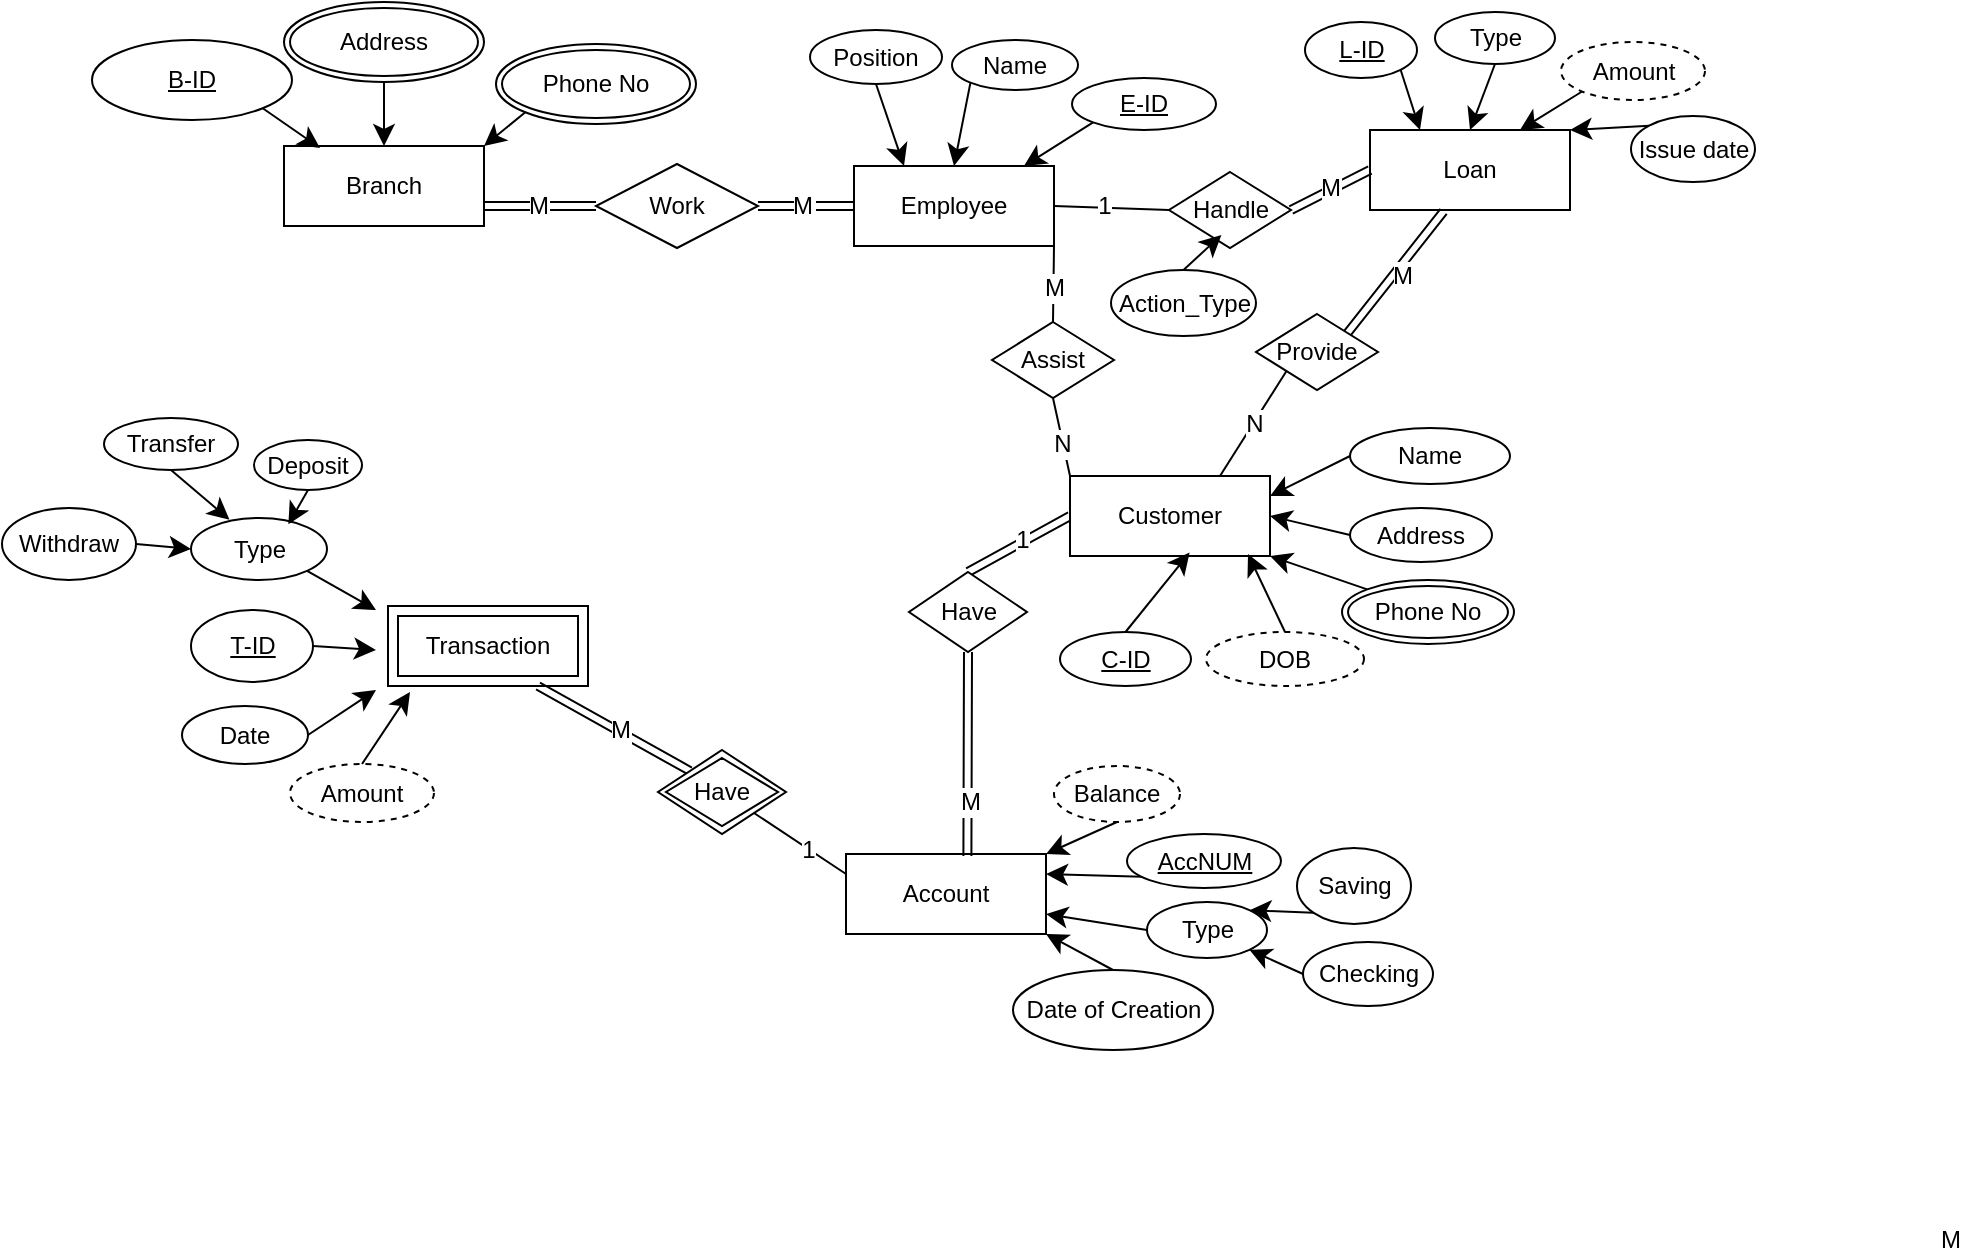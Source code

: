 <mxfile version="26.3.0">
  <diagram name="Page-1" id="ngPJtONib-ql9S6rinhF">
    <mxGraphModel dx="1645" dy="1209" grid="0" gridSize="10" guides="1" tooltips="1" connect="1" arrows="1" fold="1" page="0" pageScale="1" pageWidth="850" pageHeight="1100" math="0" shadow="0">
      <root>
        <mxCell id="0" />
        <mxCell id="1" parent="0" />
        <mxCell id="8VFJicTRMiEe6Tttr_aH-1" value="Branch" style="whiteSpace=wrap;html=1;align=center;" vertex="1" parent="1">
          <mxGeometry x="227" y="-50" width="100" height="40" as="geometry" />
        </mxCell>
        <mxCell id="8VFJicTRMiEe6Tttr_aH-99" style="edgeStyle=none;curved=1;rounded=0;orthogonalLoop=1;jettySize=auto;html=1;exitX=0;exitY=0.5;exitDx=0;exitDy=0;entryX=0.5;entryY=0;entryDx=0;entryDy=0;fontSize=12;endArrow=none;startFill=0;shape=link;" edge="1" parent="1" source="8VFJicTRMiEe6Tttr_aH-3" target="8VFJicTRMiEe6Tttr_aH-98">
          <mxGeometry relative="1" as="geometry" />
        </mxCell>
        <mxCell id="8VFJicTRMiEe6Tttr_aH-111" value="1" style="edgeLabel;html=1;align=center;verticalAlign=middle;resizable=0;points=[];fontSize=12;" vertex="1" connectable="0" parent="8VFJicTRMiEe6Tttr_aH-99">
          <mxGeometry x="-0.149" y="2" relative="1" as="geometry">
            <mxPoint x="-3" y="-2" as="offset" />
          </mxGeometry>
        </mxCell>
        <mxCell id="8VFJicTRMiEe6Tttr_aH-3" value="Customer" style="whiteSpace=wrap;html=1;align=center;" vertex="1" parent="1">
          <mxGeometry x="620" y="115" width="100" height="40" as="geometry" />
        </mxCell>
        <mxCell id="8VFJicTRMiEe6Tttr_aH-4" value="Loan" style="whiteSpace=wrap;html=1;align=center;" vertex="1" parent="1">
          <mxGeometry x="770" y="-58" width="100" height="40" as="geometry" />
        </mxCell>
        <mxCell id="8VFJicTRMiEe6Tttr_aH-5" value="Employee" style="whiteSpace=wrap;html=1;align=center;" vertex="1" parent="1">
          <mxGeometry x="512" y="-40" width="100" height="40" as="geometry" />
        </mxCell>
        <mxCell id="8VFJicTRMiEe6Tttr_aH-6" value="Account" style="whiteSpace=wrap;html=1;align=center;" vertex="1" parent="1">
          <mxGeometry x="508" y="304" width="100" height="40" as="geometry" />
        </mxCell>
        <mxCell id="8VFJicTRMiEe6Tttr_aH-10" value="B-ID" style="ellipse;whiteSpace=wrap;html=1;align=center;fontStyle=4;" vertex="1" parent="1">
          <mxGeometry x="131" y="-103" width="100" height="40" as="geometry" />
        </mxCell>
        <mxCell id="8VFJicTRMiEe6Tttr_aH-50" style="edgeStyle=none;curved=1;rounded=0;orthogonalLoop=1;jettySize=auto;html=1;exitX=1;exitY=0.5;exitDx=0;exitDy=0;entryX=0;entryY=1;entryDx=0;entryDy=0;fontSize=12;startSize=8;endSize=8;" edge="1" parent="1" source="8VFJicTRMiEe6Tttr_aH-13">
          <mxGeometry relative="1" as="geometry">
            <mxPoint x="273" y="222.0" as="targetPoint" />
          </mxGeometry>
        </mxCell>
        <mxCell id="8VFJicTRMiEe6Tttr_aH-13" value="Date" style="ellipse;whiteSpace=wrap;html=1;align=center;" vertex="1" parent="1">
          <mxGeometry x="176" y="230" width="63" height="29" as="geometry" />
        </mxCell>
        <mxCell id="8VFJicTRMiEe6Tttr_aH-15" style="edgeStyle=none;curved=1;rounded=0;orthogonalLoop=1;jettySize=auto;html=1;exitX=0;exitY=1;exitDx=0;exitDy=0;entryX=1;entryY=0;entryDx=0;entryDy=0;fontSize=12;startSize=8;endSize=8;" edge="1" parent="1" source="8VFJicTRMiEe6Tttr_aH-14" target="8VFJicTRMiEe6Tttr_aH-1">
          <mxGeometry relative="1" as="geometry" />
        </mxCell>
        <mxCell id="8VFJicTRMiEe6Tttr_aH-14" value="Phone No" style="ellipse;shape=doubleEllipse;margin=3;whiteSpace=wrap;html=1;align=center;" vertex="1" parent="1">
          <mxGeometry x="333" y="-101" width="100" height="40" as="geometry" />
        </mxCell>
        <mxCell id="8VFJicTRMiEe6Tttr_aH-17" style="edgeStyle=none;curved=1;rounded=0;orthogonalLoop=1;jettySize=auto;html=1;exitX=1;exitY=1;exitDx=0;exitDy=0;entryX=0.18;entryY=0.025;entryDx=0;entryDy=0;entryPerimeter=0;fontSize=12;startSize=8;endSize=8;" edge="1" parent="1" source="8VFJicTRMiEe6Tttr_aH-10" target="8VFJicTRMiEe6Tttr_aH-1">
          <mxGeometry relative="1" as="geometry" />
        </mxCell>
        <mxCell id="8VFJicTRMiEe6Tttr_aH-27" style="edgeStyle=none;curved=1;rounded=0;orthogonalLoop=1;jettySize=auto;html=1;exitX=0;exitY=0.5;exitDx=0;exitDy=0;entryX=1;entryY=0.5;entryDx=0;entryDy=0;fontSize=12;startSize=8;endSize=8;" edge="1" parent="1" source="8VFJicTRMiEe6Tttr_aH-18" target="8VFJicTRMiEe6Tttr_aH-3">
          <mxGeometry relative="1" as="geometry" />
        </mxCell>
        <mxCell id="8VFJicTRMiEe6Tttr_aH-18" value="Address" style="ellipse;whiteSpace=wrap;html=1;align=center;" vertex="1" parent="1">
          <mxGeometry x="760" y="131" width="71" height="27" as="geometry" />
        </mxCell>
        <mxCell id="8VFJicTRMiEe6Tttr_aH-28" style="edgeStyle=none;curved=1;rounded=0;orthogonalLoop=1;jettySize=auto;html=1;exitX=0;exitY=0.5;exitDx=0;exitDy=0;entryX=1;entryY=0.25;entryDx=0;entryDy=0;fontSize=12;startSize=8;endSize=8;" edge="1" parent="1" source="8VFJicTRMiEe6Tttr_aH-19" target="8VFJicTRMiEe6Tttr_aH-3">
          <mxGeometry relative="1" as="geometry" />
        </mxCell>
        <mxCell id="8VFJicTRMiEe6Tttr_aH-19" value="Name" style="ellipse;whiteSpace=wrap;html=1;align=center;" vertex="1" parent="1">
          <mxGeometry x="760" y="91" width="80" height="28" as="geometry" />
        </mxCell>
        <mxCell id="8VFJicTRMiEe6Tttr_aH-20" value="C-ID" style="ellipse;whiteSpace=wrap;html=1;align=center;fontStyle=4" vertex="1" parent="1">
          <mxGeometry x="615" y="193" width="65.5" height="27" as="geometry" />
        </mxCell>
        <mxCell id="8VFJicTRMiEe6Tttr_aH-21" style="edgeStyle=none;curved=1;rounded=0;orthogonalLoop=1;jettySize=auto;html=1;exitX=0.5;exitY=0;exitDx=0;exitDy=0;fontSize=12;startSize=8;endSize=8;" edge="1" parent="1" source="8VFJicTRMiEe6Tttr_aH-13" target="8VFJicTRMiEe6Tttr_aH-13">
          <mxGeometry relative="1" as="geometry" />
        </mxCell>
        <mxCell id="8VFJicTRMiEe6Tttr_aH-24" value="DOB" style="ellipse;whiteSpace=wrap;html=1;align=center;dashed=1;" vertex="1" parent="1">
          <mxGeometry x="688" y="193" width="79" height="27" as="geometry" />
        </mxCell>
        <mxCell id="8VFJicTRMiEe6Tttr_aH-26" style="edgeStyle=none;curved=1;rounded=0;orthogonalLoop=1;jettySize=auto;html=1;exitX=0;exitY=0;exitDx=0;exitDy=0;entryX=1;entryY=1;entryDx=0;entryDy=0;fontSize=12;startSize=8;endSize=8;" edge="1" parent="1" source="8VFJicTRMiEe6Tttr_aH-25" target="8VFJicTRMiEe6Tttr_aH-3">
          <mxGeometry relative="1" as="geometry" />
        </mxCell>
        <mxCell id="8VFJicTRMiEe6Tttr_aH-25" value="Phone No" style="ellipse;shape=doubleEllipse;margin=3;whiteSpace=wrap;html=1;align=center;" vertex="1" parent="1">
          <mxGeometry x="756" y="167" width="86" height="32" as="geometry" />
        </mxCell>
        <mxCell id="8VFJicTRMiEe6Tttr_aH-29" style="edgeStyle=none;curved=1;rounded=0;orthogonalLoop=1;jettySize=auto;html=1;exitX=0.5;exitY=0;exitDx=0;exitDy=0;entryX=0.598;entryY=0.957;entryDx=0;entryDy=0;entryPerimeter=0;fontSize=12;startSize=8;endSize=8;" edge="1" parent="1" source="8VFJicTRMiEe6Tttr_aH-20" target="8VFJicTRMiEe6Tttr_aH-3">
          <mxGeometry relative="1" as="geometry" />
        </mxCell>
        <mxCell id="8VFJicTRMiEe6Tttr_aH-30" style="edgeStyle=none;curved=1;rounded=0;orthogonalLoop=1;jettySize=auto;html=1;exitX=0.5;exitY=0;exitDx=0;exitDy=0;entryX=0.89;entryY=0.975;entryDx=0;entryDy=0;entryPerimeter=0;fontSize=12;startSize=8;endSize=8;" edge="1" parent="1" source="8VFJicTRMiEe6Tttr_aH-24" target="8VFJicTRMiEe6Tttr_aH-3">
          <mxGeometry relative="1" as="geometry" />
        </mxCell>
        <mxCell id="8VFJicTRMiEe6Tttr_aH-39" style="edgeStyle=none;curved=1;rounded=0;orthogonalLoop=1;jettySize=auto;html=1;exitX=1;exitY=1;exitDx=0;exitDy=0;entryX=1;entryY=0.25;entryDx=0;entryDy=0;fontSize=12;startSize=8;endSize=8;" edge="1" parent="1" source="8VFJicTRMiEe6Tttr_aH-31" target="8VFJicTRMiEe6Tttr_aH-6">
          <mxGeometry relative="1" as="geometry" />
        </mxCell>
        <mxCell id="8VFJicTRMiEe6Tttr_aH-31" value="AccNUM" style="ellipse;whiteSpace=wrap;html=1;align=center;fontStyle=4" vertex="1" parent="1">
          <mxGeometry x="648.5" y="294" width="77" height="27" as="geometry" />
        </mxCell>
        <mxCell id="8VFJicTRMiEe6Tttr_aH-41" style="edgeStyle=none;curved=1;rounded=0;orthogonalLoop=1;jettySize=auto;html=1;exitX=0;exitY=1;exitDx=0;exitDy=0;entryX=1;entryY=0;entryDx=0;entryDy=0;fontSize=12;startSize=8;endSize=8;" edge="1" parent="1" source="8VFJicTRMiEe6Tttr_aH-32" target="8VFJicTRMiEe6Tttr_aH-34">
          <mxGeometry relative="1" as="geometry" />
        </mxCell>
        <mxCell id="8VFJicTRMiEe6Tttr_aH-32" value="Saving" style="ellipse;whiteSpace=wrap;html=1;align=center;" vertex="1" parent="1">
          <mxGeometry x="733.5" y="301" width="57" height="38" as="geometry" />
        </mxCell>
        <mxCell id="8VFJicTRMiEe6Tttr_aH-33" value="Checking" style="ellipse;whiteSpace=wrap;html=1;align=center;" vertex="1" parent="1">
          <mxGeometry x="736.5" y="348" width="65" height="32" as="geometry" />
        </mxCell>
        <mxCell id="8VFJicTRMiEe6Tttr_aH-38" style="edgeStyle=none;curved=1;rounded=0;orthogonalLoop=1;jettySize=auto;html=1;exitX=0;exitY=0.5;exitDx=0;exitDy=0;entryX=1;entryY=0.75;entryDx=0;entryDy=0;fontSize=12;startSize=8;endSize=8;" edge="1" parent="1" source="8VFJicTRMiEe6Tttr_aH-34" target="8VFJicTRMiEe6Tttr_aH-6">
          <mxGeometry relative="1" as="geometry" />
        </mxCell>
        <mxCell id="8VFJicTRMiEe6Tttr_aH-34" value="Type" style="ellipse;whiteSpace=wrap;html=1;align=center;" vertex="1" parent="1">
          <mxGeometry x="658.5" y="328" width="60" height="28" as="geometry" />
        </mxCell>
        <mxCell id="8VFJicTRMiEe6Tttr_aH-37" style="edgeStyle=none;curved=1;rounded=0;orthogonalLoop=1;jettySize=auto;html=1;exitX=0.5;exitY=0;exitDx=0;exitDy=0;fontSize=12;startSize=8;endSize=8;entryX=1;entryY=1;entryDx=0;entryDy=0;" edge="1" parent="1" source="8VFJicTRMiEe6Tttr_aH-35" target="8VFJicTRMiEe6Tttr_aH-6">
          <mxGeometry relative="1" as="geometry">
            <mxPoint x="632.5" y="362" as="targetPoint" />
          </mxGeometry>
        </mxCell>
        <mxCell id="8VFJicTRMiEe6Tttr_aH-35" value="Date of Creation" style="ellipse;whiteSpace=wrap;html=1;align=center;" vertex="1" parent="1">
          <mxGeometry x="591.5" y="362" width="100" height="40" as="geometry" />
        </mxCell>
        <mxCell id="8VFJicTRMiEe6Tttr_aH-40" style="edgeStyle=none;curved=1;rounded=0;orthogonalLoop=1;jettySize=auto;html=1;exitX=0.5;exitY=1;exitDx=0;exitDy=0;entryX=1;entryY=0;entryDx=0;entryDy=0;fontSize=12;startSize=8;endSize=8;" edge="1" parent="1" source="8VFJicTRMiEe6Tttr_aH-36" target="8VFJicTRMiEe6Tttr_aH-6">
          <mxGeometry relative="1" as="geometry" />
        </mxCell>
        <mxCell id="8VFJicTRMiEe6Tttr_aH-36" value="Balance" style="ellipse;whiteSpace=wrap;html=1;align=center;dashed=1;" vertex="1" parent="1">
          <mxGeometry x="612" y="260" width="63" height="28" as="geometry" />
        </mxCell>
        <mxCell id="8VFJicTRMiEe6Tttr_aH-42" style="edgeStyle=none;curved=1;rounded=0;orthogonalLoop=1;jettySize=auto;html=1;exitX=0;exitY=0.5;exitDx=0;exitDy=0;entryX=1;entryY=1;entryDx=0;entryDy=0;fontSize=12;startSize=8;endSize=8;" edge="1" parent="1" source="8VFJicTRMiEe6Tttr_aH-33" target="8VFJicTRMiEe6Tttr_aH-34">
          <mxGeometry relative="1" as="geometry" />
        </mxCell>
        <mxCell id="8VFJicTRMiEe6Tttr_aH-43" value="Type" style="ellipse;whiteSpace=wrap;html=1;align=center;" vertex="1" parent="1">
          <mxGeometry x="802.5" y="-117" width="60" height="26" as="geometry" />
        </mxCell>
        <mxCell id="8VFJicTRMiEe6Tttr_aH-49" style="edgeStyle=none;curved=1;rounded=0;orthogonalLoop=1;jettySize=auto;html=1;exitX=1;exitY=0.5;exitDx=0;exitDy=0;entryX=0;entryY=0.5;entryDx=0;entryDy=0;fontSize=12;startSize=8;endSize=8;" edge="1" parent="1" source="8VFJicTRMiEe6Tttr_aH-44">
          <mxGeometry relative="1" as="geometry">
            <mxPoint x="273" y="202.0" as="targetPoint" />
          </mxGeometry>
        </mxCell>
        <mxCell id="8VFJicTRMiEe6Tttr_aH-44" value="T-ID" style="ellipse;whiteSpace=wrap;html=1;align=center;fontStyle=4" vertex="1" parent="1">
          <mxGeometry x="180.5" y="182" width="61" height="36" as="geometry" />
        </mxCell>
        <mxCell id="8VFJicTRMiEe6Tttr_aH-48" style="edgeStyle=none;curved=1;rounded=0;orthogonalLoop=1;jettySize=auto;html=1;exitX=1;exitY=1;exitDx=0;exitDy=0;entryX=0;entryY=0;entryDx=0;entryDy=0;fontSize=12;startSize=8;endSize=8;" edge="1" parent="1" source="8VFJicTRMiEe6Tttr_aH-46">
          <mxGeometry relative="1" as="geometry">
            <mxPoint x="273" y="182.0" as="targetPoint" />
          </mxGeometry>
        </mxCell>
        <mxCell id="8VFJicTRMiEe6Tttr_aH-46" value="Type" style="ellipse;whiteSpace=wrap;html=1;align=center;" vertex="1" parent="1">
          <mxGeometry x="180.5" y="136" width="68" height="31" as="geometry" />
        </mxCell>
        <mxCell id="8VFJicTRMiEe6Tttr_aH-47" value="Amount" style="ellipse;whiteSpace=wrap;html=1;align=center;dashed=1;" vertex="1" parent="1">
          <mxGeometry x="230" y="259" width="72" height="29" as="geometry" />
        </mxCell>
        <mxCell id="8VFJicTRMiEe6Tttr_aH-51" style="edgeStyle=none;curved=1;rounded=0;orthogonalLoop=1;jettySize=auto;html=1;exitX=0.5;exitY=0;exitDx=0;exitDy=0;entryX=0.17;entryY=1.025;entryDx=0;entryDy=0;entryPerimeter=0;fontSize=12;startSize=8;endSize=8;" edge="1" parent="1" source="8VFJicTRMiEe6Tttr_aH-47">
          <mxGeometry relative="1" as="geometry">
            <mxPoint x="290" y="223.0" as="targetPoint" />
          </mxGeometry>
        </mxCell>
        <mxCell id="8VFJicTRMiEe6Tttr_aH-57" style="edgeStyle=none;curved=1;rounded=0;orthogonalLoop=1;jettySize=auto;html=1;exitX=1;exitY=1;exitDx=0;exitDy=0;entryX=0.25;entryY=0;entryDx=0;entryDy=0;fontSize=12;startSize=8;endSize=8;" edge="1" parent="1" source="8VFJicTRMiEe6Tttr_aH-52" target="8VFJicTRMiEe6Tttr_aH-4">
          <mxGeometry relative="1" as="geometry" />
        </mxCell>
        <mxCell id="8VFJicTRMiEe6Tttr_aH-52" value="&lt;u&gt;L-ID&lt;/u&gt;" style="ellipse;whiteSpace=wrap;html=1;align=center;" vertex="1" parent="1">
          <mxGeometry x="737.5" y="-112" width="56" height="28" as="geometry" />
        </mxCell>
        <mxCell id="8VFJicTRMiEe6Tttr_aH-60" style="edgeStyle=none;curved=1;rounded=0;orthogonalLoop=1;jettySize=auto;html=1;exitX=0;exitY=0;exitDx=0;exitDy=0;entryX=1;entryY=0;entryDx=0;entryDy=0;fontSize=12;startSize=8;endSize=8;" edge="1" parent="1" source="8VFJicTRMiEe6Tttr_aH-55" target="8VFJicTRMiEe6Tttr_aH-4">
          <mxGeometry relative="1" as="geometry" />
        </mxCell>
        <mxCell id="8VFJicTRMiEe6Tttr_aH-55" value="Issue date" style="ellipse;whiteSpace=wrap;html=1;align=center;" vertex="1" parent="1">
          <mxGeometry x="900.5" y="-65" width="62" height="33" as="geometry" />
        </mxCell>
        <mxCell id="8VFJicTRMiEe6Tttr_aH-56" value="Amount" style="ellipse;whiteSpace=wrap;html=1;align=center;dashed=1;" vertex="1" parent="1">
          <mxGeometry x="865.5" y="-102" width="72" height="29" as="geometry" />
        </mxCell>
        <mxCell id="8VFJicTRMiEe6Tttr_aH-58" style="edgeStyle=none;curved=1;rounded=0;orthogonalLoop=1;jettySize=auto;html=1;exitX=0.5;exitY=1;exitDx=0;exitDy=0;entryX=0.5;entryY=0;entryDx=0;entryDy=0;fontSize=12;startSize=8;endSize=8;" edge="1" parent="1" source="8VFJicTRMiEe6Tttr_aH-43" target="8VFJicTRMiEe6Tttr_aH-4">
          <mxGeometry relative="1" as="geometry" />
        </mxCell>
        <mxCell id="8VFJicTRMiEe6Tttr_aH-59" style="edgeStyle=none;curved=1;rounded=0;orthogonalLoop=1;jettySize=auto;html=1;exitX=0;exitY=1;exitDx=0;exitDy=0;entryX=0.75;entryY=0;entryDx=0;entryDy=0;fontSize=12;startSize=8;endSize=8;" edge="1" parent="1" source="8VFJicTRMiEe6Tttr_aH-56" target="8VFJicTRMiEe6Tttr_aH-4">
          <mxGeometry relative="1" as="geometry">
            <mxPoint x="863" y="19" as="sourcePoint" />
            <mxPoint x="840" y="-18" as="targetPoint" />
          </mxGeometry>
        </mxCell>
        <mxCell id="8VFJicTRMiEe6Tttr_aH-73" style="edgeStyle=none;curved=1;rounded=0;orthogonalLoop=1;jettySize=auto;html=1;exitX=0;exitY=1;exitDx=0;exitDy=0;entryX=0.5;entryY=0;entryDx=0;entryDy=0;fontSize=12;startSize=8;endSize=8;" edge="1" parent="1" source="8VFJicTRMiEe6Tttr_aH-61" target="8VFJicTRMiEe6Tttr_aH-5">
          <mxGeometry relative="1" as="geometry" />
        </mxCell>
        <mxCell id="8VFJicTRMiEe6Tttr_aH-61" value="Name" style="ellipse;whiteSpace=wrap;html=1;align=center;" vertex="1" parent="1">
          <mxGeometry x="561" y="-103" width="63" height="25" as="geometry" />
        </mxCell>
        <mxCell id="8VFJicTRMiEe6Tttr_aH-74" style="edgeStyle=none;curved=1;rounded=0;orthogonalLoop=1;jettySize=auto;html=1;exitX=0;exitY=1;exitDx=0;exitDy=0;entryX=0.85;entryY=0;entryDx=0;entryDy=0;fontSize=12;startSize=8;endSize=8;entryPerimeter=0;" edge="1" parent="1" source="8VFJicTRMiEe6Tttr_aH-62" target="8VFJicTRMiEe6Tttr_aH-5">
          <mxGeometry relative="1" as="geometry" />
        </mxCell>
        <mxCell id="8VFJicTRMiEe6Tttr_aH-62" value="&lt;u&gt;E-ID&lt;/u&gt;" style="ellipse;whiteSpace=wrap;html=1;align=center;" vertex="1" parent="1">
          <mxGeometry x="621" y="-84" width="72" height="26" as="geometry" />
        </mxCell>
        <mxCell id="8VFJicTRMiEe6Tttr_aH-64" value="Position" style="ellipse;whiteSpace=wrap;html=1;align=center;" vertex="1" parent="1">
          <mxGeometry x="490" y="-108" width="66" height="27" as="geometry" />
        </mxCell>
        <mxCell id="8VFJicTRMiEe6Tttr_aH-71" style="edgeStyle=none;curved=1;rounded=0;orthogonalLoop=1;jettySize=auto;html=1;exitX=0.5;exitY=1;exitDx=0;exitDy=0;entryX=0.5;entryY=0;entryDx=0;entryDy=0;fontSize=12;startSize=8;endSize=8;" edge="1" parent="1" source="8VFJicTRMiEe6Tttr_aH-70" target="8VFJicTRMiEe6Tttr_aH-1">
          <mxGeometry relative="1" as="geometry" />
        </mxCell>
        <mxCell id="8VFJicTRMiEe6Tttr_aH-70" value="Address" style="ellipse;shape=doubleEllipse;margin=3;whiteSpace=wrap;html=1;align=center;" vertex="1" parent="1">
          <mxGeometry x="227" y="-122" width="100" height="40" as="geometry" />
        </mxCell>
        <mxCell id="8VFJicTRMiEe6Tttr_aH-72" style="edgeStyle=none;curved=1;rounded=0;orthogonalLoop=1;jettySize=auto;html=1;exitX=0.5;exitY=1;exitDx=0;exitDy=0;entryX=0.25;entryY=0;entryDx=0;entryDy=0;fontSize=12;startSize=8;endSize=8;" edge="1" parent="1" source="8VFJicTRMiEe6Tttr_aH-64" target="8VFJicTRMiEe6Tttr_aH-5">
          <mxGeometry relative="1" as="geometry" />
        </mxCell>
        <mxCell id="8VFJicTRMiEe6Tttr_aH-76" style="edgeStyle=none;curved=1;rounded=0;orthogonalLoop=1;jettySize=auto;html=1;exitX=0;exitY=0.5;exitDx=0;exitDy=0;entryX=1;entryY=0.75;entryDx=0;entryDy=0;fontSize=12;endArrow=none;startFill=0;shape=link;" edge="1" parent="1" source="8VFJicTRMiEe6Tttr_aH-75" target="8VFJicTRMiEe6Tttr_aH-1">
          <mxGeometry relative="1" as="geometry" />
        </mxCell>
        <mxCell id="8VFJicTRMiEe6Tttr_aH-104" value="M" style="edgeLabel;html=1;align=center;verticalAlign=middle;resizable=0;points=[];fontSize=12;" vertex="1" connectable="0" parent="8VFJicTRMiEe6Tttr_aH-76">
          <mxGeometry x="0.444" y="5" relative="1" as="geometry">
            <mxPoint x="717" y="512" as="offset" />
          </mxGeometry>
        </mxCell>
        <mxCell id="8VFJicTRMiEe6Tttr_aH-106" value="M" style="edgeLabel;html=1;align=center;verticalAlign=middle;resizable=0;points=[];fontSize=12;" vertex="1" connectable="0" parent="8VFJicTRMiEe6Tttr_aH-76">
          <mxGeometry x="0.036" relative="1" as="geometry">
            <mxPoint as="offset" />
          </mxGeometry>
        </mxCell>
        <mxCell id="8VFJicTRMiEe6Tttr_aH-77" value="N" style="edgeStyle=none;curved=1;rounded=0;orthogonalLoop=1;jettySize=auto;html=1;exitX=1;exitY=0.5;exitDx=0;exitDy=0;entryX=0;entryY=0.5;entryDx=0;entryDy=0;fontSize=12;endArrow=none;startFill=0;shape=link;" edge="1" parent="1" source="8VFJicTRMiEe6Tttr_aH-75" target="8VFJicTRMiEe6Tttr_aH-5">
          <mxGeometry relative="1" as="geometry" />
        </mxCell>
        <mxCell id="8VFJicTRMiEe6Tttr_aH-105" value="M" style="edgeLabel;html=1;align=center;verticalAlign=middle;resizable=0;points=[];fontSize=12;" vertex="1" connectable="0" parent="8VFJicTRMiEe6Tttr_aH-77">
          <mxGeometry x="-0.107" relative="1" as="geometry">
            <mxPoint as="offset" />
          </mxGeometry>
        </mxCell>
        <mxCell id="8VFJicTRMiEe6Tttr_aH-75" value="Work" style="shape=rhombus;perimeter=rhombusPerimeter;whiteSpace=wrap;html=1;align=center;" vertex="1" parent="1">
          <mxGeometry x="383" y="-41" width="81" height="42" as="geometry" />
        </mxCell>
        <mxCell id="8VFJicTRMiEe6Tttr_aH-79" style="edgeStyle=none;curved=1;rounded=0;orthogonalLoop=1;jettySize=auto;html=1;exitX=0.5;exitY=0;exitDx=0;exitDy=0;entryX=1;entryY=1;entryDx=0;entryDy=0;fontSize=12;startSize=8;endSize=8;endArrow=none;startFill=0;" edge="1" parent="1" source="8VFJicTRMiEe6Tttr_aH-78" target="8VFJicTRMiEe6Tttr_aH-5">
          <mxGeometry relative="1" as="geometry" />
        </mxCell>
        <mxCell id="8VFJicTRMiEe6Tttr_aH-108" value="M" style="edgeLabel;html=1;align=center;verticalAlign=middle;resizable=0;points=[];fontSize=12;" vertex="1" connectable="0" parent="8VFJicTRMiEe6Tttr_aH-79">
          <mxGeometry x="-0.071" relative="1" as="geometry">
            <mxPoint as="offset" />
          </mxGeometry>
        </mxCell>
        <mxCell id="8VFJicTRMiEe6Tttr_aH-80" style="edgeStyle=none;curved=1;rounded=0;orthogonalLoop=1;jettySize=auto;html=1;exitX=0.5;exitY=1;exitDx=0;exitDy=0;entryX=0;entryY=0;entryDx=0;entryDy=0;fontSize=12;startSize=8;endSize=8;endArrow=none;startFill=0;" edge="1" parent="1" source="8VFJicTRMiEe6Tttr_aH-78" target="8VFJicTRMiEe6Tttr_aH-3">
          <mxGeometry relative="1" as="geometry" />
        </mxCell>
        <mxCell id="8VFJicTRMiEe6Tttr_aH-114" value="N" style="edgeLabel;html=1;align=center;verticalAlign=middle;resizable=0;points=[];fontSize=12;" vertex="1" connectable="0" parent="8VFJicTRMiEe6Tttr_aH-80">
          <mxGeometry x="0.39" y="2" relative="1" as="geometry">
            <mxPoint x="-4" y="-4" as="offset" />
          </mxGeometry>
        </mxCell>
        <mxCell id="8VFJicTRMiEe6Tttr_aH-78" value="Assist" style="shape=rhombus;perimeter=rhombusPerimeter;whiteSpace=wrap;html=1;align=center;" vertex="1" parent="1">
          <mxGeometry x="581" y="38" width="61" height="38" as="geometry" />
        </mxCell>
        <mxCell id="8VFJicTRMiEe6Tttr_aH-82" style="edgeStyle=none;curved=1;rounded=0;orthogonalLoop=1;jettySize=auto;html=1;exitX=0;exitY=0.5;exitDx=0;exitDy=0;entryX=1;entryY=0.5;entryDx=0;entryDy=0;fontSize=12;startSize=8;endSize=8;endArrow=none;startFill=0;" edge="1" parent="1" source="8VFJicTRMiEe6Tttr_aH-81" target="8VFJicTRMiEe6Tttr_aH-5">
          <mxGeometry relative="1" as="geometry" />
        </mxCell>
        <mxCell id="8VFJicTRMiEe6Tttr_aH-121" value="1" style="edgeLabel;html=1;align=center;verticalAlign=middle;resizable=0;points=[];fontSize=12;" vertex="1" connectable="0" parent="8VFJicTRMiEe6Tttr_aH-82">
          <mxGeometry x="0.135" y="-1" relative="1" as="geometry">
            <mxPoint as="offset" />
          </mxGeometry>
        </mxCell>
        <mxCell id="8VFJicTRMiEe6Tttr_aH-83" style="edgeStyle=none;curved=1;rounded=0;orthogonalLoop=1;jettySize=auto;html=1;exitX=1;exitY=0.5;exitDx=0;exitDy=0;entryX=0;entryY=0.5;entryDx=0;entryDy=0;fontSize=12;endArrow=none;startFill=0;shape=link;" edge="1" parent="1" source="8VFJicTRMiEe6Tttr_aH-81" target="8VFJicTRMiEe6Tttr_aH-4">
          <mxGeometry relative="1" as="geometry" />
        </mxCell>
        <mxCell id="8VFJicTRMiEe6Tttr_aH-109" value="M" style="edgeLabel;html=1;align=center;verticalAlign=middle;resizable=0;points=[];fontSize=12;" vertex="1" connectable="0" parent="8VFJicTRMiEe6Tttr_aH-83">
          <mxGeometry x="0.004" y="1" relative="1" as="geometry">
            <mxPoint as="offset" />
          </mxGeometry>
        </mxCell>
        <mxCell id="8VFJicTRMiEe6Tttr_aH-81" value="Handle" style="shape=rhombus;perimeter=rhombusPerimeter;whiteSpace=wrap;html=1;align=center;" vertex="1" parent="1">
          <mxGeometry x="669.5" y="-37" width="61" height="38" as="geometry" />
        </mxCell>
        <mxCell id="8VFJicTRMiEe6Tttr_aH-85" value="N" style="edgeStyle=none;curved=1;rounded=0;orthogonalLoop=1;jettySize=auto;html=1;exitX=0;exitY=1;exitDx=0;exitDy=0;entryX=0.75;entryY=0;entryDx=0;entryDy=0;fontSize=12;startSize=8;endSize=8;endArrow=none;startFill=0;" edge="1" parent="1" source="8VFJicTRMiEe6Tttr_aH-84" target="8VFJicTRMiEe6Tttr_aH-3">
          <mxGeometry relative="1" as="geometry" />
        </mxCell>
        <mxCell id="8VFJicTRMiEe6Tttr_aH-84" value="Provide" style="shape=rhombus;perimeter=rhombusPerimeter;whiteSpace=wrap;html=1;align=center;" vertex="1" parent="1">
          <mxGeometry x="713" y="34" width="61" height="38" as="geometry" />
        </mxCell>
        <mxCell id="8VFJicTRMiEe6Tttr_aH-86" style="edgeStyle=none;curved=1;rounded=0;orthogonalLoop=1;jettySize=auto;html=1;exitX=1;exitY=0;exitDx=0;exitDy=0;entryX=0.368;entryY=1.018;entryDx=0;entryDy=0;entryPerimeter=0;fontSize=12;endArrow=none;startFill=0;shape=link;" edge="1" parent="1" source="8VFJicTRMiEe6Tttr_aH-84" target="8VFJicTRMiEe6Tttr_aH-4">
          <mxGeometry relative="1" as="geometry" />
        </mxCell>
        <mxCell id="8VFJicTRMiEe6Tttr_aH-112" value="M" style="edgeLabel;html=1;align=center;verticalAlign=middle;resizable=0;points=[];fontSize=12;" vertex="1" connectable="0" parent="8VFJicTRMiEe6Tttr_aH-86">
          <mxGeometry x="0.01" y="-3" relative="1" as="geometry">
            <mxPoint as="offset" />
          </mxGeometry>
        </mxCell>
        <mxCell id="8VFJicTRMiEe6Tttr_aH-88" value="Transfer" style="ellipse;whiteSpace=wrap;html=1;align=center;" vertex="1" parent="1">
          <mxGeometry x="137" y="86" width="67" height="26" as="geometry" />
        </mxCell>
        <mxCell id="8VFJicTRMiEe6Tttr_aH-89" value="Deposit" style="ellipse;whiteSpace=wrap;html=1;align=center;" vertex="1" parent="1">
          <mxGeometry x="212" y="97" width="54" height="25" as="geometry" />
        </mxCell>
        <mxCell id="8VFJicTRMiEe6Tttr_aH-101" style="edgeStyle=none;curved=1;rounded=0;orthogonalLoop=1;jettySize=auto;html=1;exitX=1;exitY=0.5;exitDx=0;exitDy=0;entryX=0;entryY=0.5;entryDx=0;entryDy=0;fontSize=12;startSize=8;endSize=8;" edge="1" parent="1" source="8VFJicTRMiEe6Tttr_aH-90" target="8VFJicTRMiEe6Tttr_aH-46">
          <mxGeometry relative="1" as="geometry" />
        </mxCell>
        <mxCell id="8VFJicTRMiEe6Tttr_aH-90" value="Withdraw" style="ellipse;whiteSpace=wrap;html=1;align=center;" vertex="1" parent="1">
          <mxGeometry x="86" y="131" width="67" height="36" as="geometry" />
        </mxCell>
        <mxCell id="8VFJicTRMiEe6Tttr_aH-91" value="Transaction" style="shape=ext;margin=3;double=1;whiteSpace=wrap;html=1;align=center;" vertex="1" parent="1">
          <mxGeometry x="279" y="180" width="100" height="40" as="geometry" />
        </mxCell>
        <mxCell id="8VFJicTRMiEe6Tttr_aH-93" style="edgeStyle=none;curved=1;rounded=0;orthogonalLoop=1;jettySize=auto;html=1;exitX=0;exitY=0;exitDx=0;exitDy=0;entryX=0.75;entryY=1;entryDx=0;entryDy=0;fontSize=12;endArrow=none;startFill=0;shape=link;" edge="1" parent="1" source="8VFJicTRMiEe6Tttr_aH-92" target="8VFJicTRMiEe6Tttr_aH-91">
          <mxGeometry relative="1" as="geometry" />
        </mxCell>
        <mxCell id="8VFJicTRMiEe6Tttr_aH-115" value="M" style="edgeLabel;html=1;align=center;verticalAlign=middle;resizable=0;points=[];fontSize=12;" vertex="1" connectable="0" parent="8VFJicTRMiEe6Tttr_aH-93">
          <mxGeometry x="-0.054" y="-1" relative="1" as="geometry">
            <mxPoint as="offset" />
          </mxGeometry>
        </mxCell>
        <mxCell id="8VFJicTRMiEe6Tttr_aH-94" style="edgeStyle=none;curved=1;rounded=0;orthogonalLoop=1;jettySize=auto;html=1;exitX=1;exitY=1;exitDx=0;exitDy=0;entryX=0;entryY=0.25;entryDx=0;entryDy=0;fontSize=12;startSize=8;endSize=8;endArrow=none;startFill=0;" edge="1" parent="1" source="8VFJicTRMiEe6Tttr_aH-92" target="8VFJicTRMiEe6Tttr_aH-6">
          <mxGeometry relative="1" as="geometry" />
        </mxCell>
        <mxCell id="8VFJicTRMiEe6Tttr_aH-122" value="1" style="edgeLabel;html=1;align=center;verticalAlign=middle;resizable=0;points=[];fontSize=12;" vertex="1" connectable="0" parent="8VFJicTRMiEe6Tttr_aH-94">
          <mxGeometry x="0.249" y="3" relative="1" as="geometry">
            <mxPoint x="-4" y="2" as="offset" />
          </mxGeometry>
        </mxCell>
        <mxCell id="8VFJicTRMiEe6Tttr_aH-92" value="Have" style="shape=rhombus;double=1;perimeter=rhombusPerimeter;whiteSpace=wrap;html=1;align=center;" vertex="1" parent="1">
          <mxGeometry x="414" y="252" width="64" height="42" as="geometry" />
        </mxCell>
        <mxCell id="8VFJicTRMiEe6Tttr_aH-98" value="Have" style="shape=rhombus;perimeter=rhombusPerimeter;whiteSpace=wrap;html=1;align=center;" vertex="1" parent="1">
          <mxGeometry x="539.5" y="163" width="59" height="40" as="geometry" />
        </mxCell>
        <mxCell id="8VFJicTRMiEe6Tttr_aH-100" style="edgeStyle=none;curved=1;rounded=0;orthogonalLoop=1;jettySize=auto;html=1;exitX=0.5;exitY=1;exitDx=0;exitDy=0;entryX=0.607;entryY=0.026;entryDx=0;entryDy=0;entryPerimeter=0;fontSize=12;endArrow=none;startFill=0;shape=link;" edge="1" parent="1" source="8VFJicTRMiEe6Tttr_aH-98" target="8VFJicTRMiEe6Tttr_aH-6">
          <mxGeometry relative="1" as="geometry" />
        </mxCell>
        <mxCell id="8VFJicTRMiEe6Tttr_aH-110" value="M" style="edgeLabel;html=1;align=center;verticalAlign=middle;resizable=0;points=[];fontSize=12;" vertex="1" connectable="0" parent="8VFJicTRMiEe6Tttr_aH-100">
          <mxGeometry x="0.47" y="1" relative="1" as="geometry">
            <mxPoint as="offset" />
          </mxGeometry>
        </mxCell>
        <mxCell id="8VFJicTRMiEe6Tttr_aH-102" style="edgeStyle=none;curved=1;rounded=0;orthogonalLoop=1;jettySize=auto;html=1;exitX=0.5;exitY=1;exitDx=0;exitDy=0;entryX=0.283;entryY=0.027;entryDx=0;entryDy=0;entryPerimeter=0;fontSize=12;startSize=8;endSize=8;" edge="1" parent="1" source="8VFJicTRMiEe6Tttr_aH-88" target="8VFJicTRMiEe6Tttr_aH-46">
          <mxGeometry relative="1" as="geometry" />
        </mxCell>
        <mxCell id="8VFJicTRMiEe6Tttr_aH-103" style="edgeStyle=none;curved=1;rounded=0;orthogonalLoop=1;jettySize=auto;html=1;exitX=0.5;exitY=1;exitDx=0;exitDy=0;entryX=0.716;entryY=0.102;entryDx=0;entryDy=0;entryPerimeter=0;fontSize=12;startSize=8;endSize=8;" edge="1" parent="1" source="8VFJicTRMiEe6Tttr_aH-89" target="8VFJicTRMiEe6Tttr_aH-46">
          <mxGeometry relative="1" as="geometry" />
        </mxCell>
        <mxCell id="8VFJicTRMiEe6Tttr_aH-117" value="Action_Type" style="ellipse;whiteSpace=wrap;html=1;align=center;" vertex="1" parent="1">
          <mxGeometry x="640.5" y="12" width="72.5" height="33" as="geometry" />
        </mxCell>
        <mxCell id="8VFJicTRMiEe6Tttr_aH-118" style="edgeStyle=none;curved=1;rounded=0;orthogonalLoop=1;jettySize=auto;html=1;exitX=0.5;exitY=0;exitDx=0;exitDy=0;entryX=0.43;entryY=0.828;entryDx=0;entryDy=0;entryPerimeter=0;fontSize=12;startSize=8;endSize=8;" edge="1" parent="1" source="8VFJicTRMiEe6Tttr_aH-117" target="8VFJicTRMiEe6Tttr_aH-81">
          <mxGeometry relative="1" as="geometry" />
        </mxCell>
      </root>
    </mxGraphModel>
  </diagram>
</mxfile>
